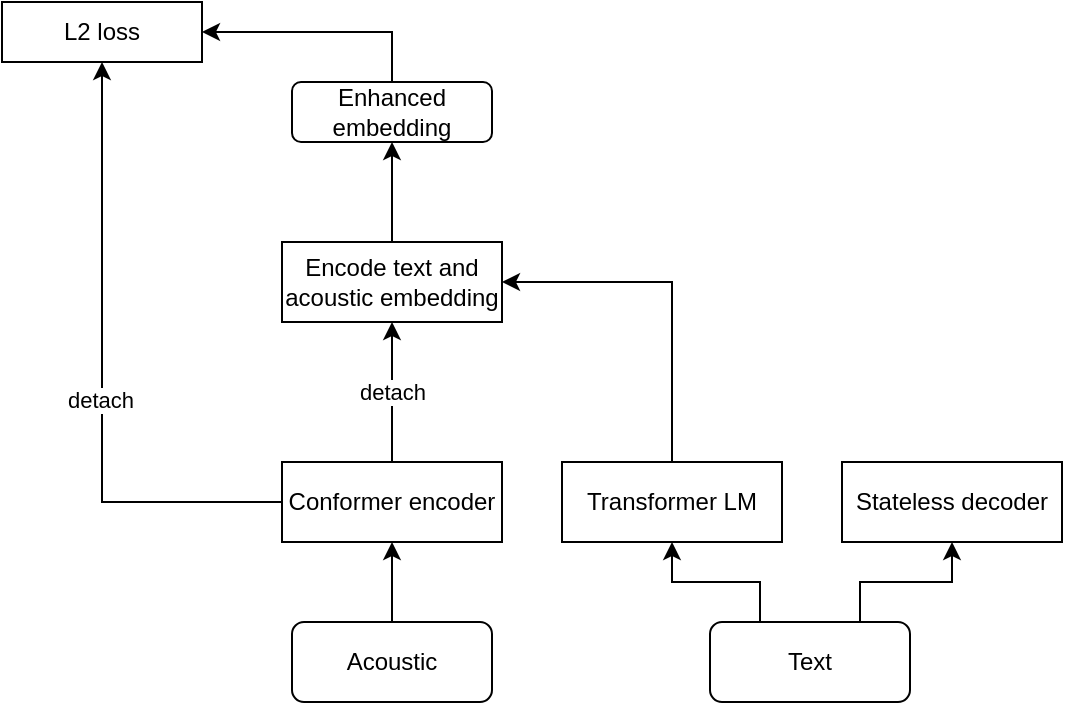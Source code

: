 <mxfile version="20.5.3" type="github">
  <diagram id="WLW3y-v0w4gJS8v0s36L" name="第 1 页">
    <mxGraphModel dx="1185" dy="635" grid="1" gridSize="10" guides="1" tooltips="1" connect="1" arrows="1" fold="1" page="1" pageScale="1" pageWidth="827" pageHeight="1169" math="0" shadow="0">
      <root>
        <mxCell id="0" />
        <mxCell id="1" parent="0" />
        <mxCell id="36CHgqRZ8Nkn75flzNOq-12" value="detach" style="edgeStyle=orthogonalEdgeStyle;rounded=0;orthogonalLoop=1;jettySize=auto;html=1;exitX=0.5;exitY=0;exitDx=0;exitDy=0;entryX=0.5;entryY=1;entryDx=0;entryDy=0;" edge="1" parent="1" source="ZY9VDm7d7qytlSBRH4lO-1" target="36CHgqRZ8Nkn75flzNOq-9">
          <mxGeometry relative="1" as="geometry" />
        </mxCell>
        <mxCell id="36CHgqRZ8Nkn75flzNOq-18" style="edgeStyle=orthogonalEdgeStyle;rounded=0;orthogonalLoop=1;jettySize=auto;html=1;exitX=0;exitY=0.5;exitDx=0;exitDy=0;entryX=0.5;entryY=1;entryDx=0;entryDy=0;" edge="1" parent="1" source="ZY9VDm7d7qytlSBRH4lO-1" target="36CHgqRZ8Nkn75flzNOq-16">
          <mxGeometry relative="1" as="geometry" />
        </mxCell>
        <mxCell id="36CHgqRZ8Nkn75flzNOq-19" value="detach" style="edgeLabel;html=1;align=center;verticalAlign=middle;resizable=0;points=[];" vertex="1" connectable="0" parent="36CHgqRZ8Nkn75flzNOq-18">
          <mxGeometry x="-0.091" y="1" relative="1" as="geometry">
            <mxPoint as="offset" />
          </mxGeometry>
        </mxCell>
        <mxCell id="ZY9VDm7d7qytlSBRH4lO-1" value="Conformer encoder" style="rounded=0;whiteSpace=wrap;html=1;" parent="1" vertex="1">
          <mxGeometry x="200" y="630" width="110" height="40" as="geometry" />
        </mxCell>
        <mxCell id="36CHgqRZ8Nkn75flzNOq-13" style="edgeStyle=orthogonalEdgeStyle;rounded=0;orthogonalLoop=1;jettySize=auto;html=1;exitX=0.5;exitY=0;exitDx=0;exitDy=0;entryX=1;entryY=0.5;entryDx=0;entryDy=0;" edge="1" parent="1" source="36CHgqRZ8Nkn75flzNOq-2" target="36CHgqRZ8Nkn75flzNOq-9">
          <mxGeometry relative="1" as="geometry" />
        </mxCell>
        <mxCell id="36CHgqRZ8Nkn75flzNOq-2" value="Transformer LM" style="rounded=0;whiteSpace=wrap;html=1;" vertex="1" parent="1">
          <mxGeometry x="340" y="630" width="110" height="40" as="geometry" />
        </mxCell>
        <mxCell id="36CHgqRZ8Nkn75flzNOq-3" value="Stateless decoder" style="rounded=0;whiteSpace=wrap;html=1;" vertex="1" parent="1">
          <mxGeometry x="480" y="630" width="110" height="40" as="geometry" />
        </mxCell>
        <mxCell id="36CHgqRZ8Nkn75flzNOq-6" style="edgeStyle=orthogonalEdgeStyle;rounded=0;orthogonalLoop=1;jettySize=auto;html=1;exitX=0.75;exitY=0;exitDx=0;exitDy=0;entryX=0.5;entryY=1;entryDx=0;entryDy=0;" edge="1" parent="1" source="36CHgqRZ8Nkn75flzNOq-4" target="36CHgqRZ8Nkn75flzNOq-3">
          <mxGeometry relative="1" as="geometry" />
        </mxCell>
        <mxCell id="36CHgqRZ8Nkn75flzNOq-7" style="edgeStyle=orthogonalEdgeStyle;rounded=0;orthogonalLoop=1;jettySize=auto;html=1;exitX=0.25;exitY=0;exitDx=0;exitDy=0;entryX=0.5;entryY=1;entryDx=0;entryDy=0;" edge="1" parent="1" source="36CHgqRZ8Nkn75flzNOq-4" target="36CHgqRZ8Nkn75flzNOq-2">
          <mxGeometry relative="1" as="geometry" />
        </mxCell>
        <mxCell id="36CHgqRZ8Nkn75flzNOq-4" value="Text" style="rounded=1;whiteSpace=wrap;html=1;" vertex="1" parent="1">
          <mxGeometry x="414" y="710" width="100" height="40" as="geometry" />
        </mxCell>
        <mxCell id="36CHgqRZ8Nkn75flzNOq-8" style="edgeStyle=orthogonalEdgeStyle;rounded=0;orthogonalLoop=1;jettySize=auto;html=1;exitX=0.5;exitY=0;exitDx=0;exitDy=0;entryX=0.5;entryY=1;entryDx=0;entryDy=0;" edge="1" parent="1" source="36CHgqRZ8Nkn75flzNOq-5" target="ZY9VDm7d7qytlSBRH4lO-1">
          <mxGeometry relative="1" as="geometry" />
        </mxCell>
        <mxCell id="36CHgqRZ8Nkn75flzNOq-5" value="Acoustic" style="rounded=1;whiteSpace=wrap;html=1;" vertex="1" parent="1">
          <mxGeometry x="205" y="710" width="100" height="40" as="geometry" />
        </mxCell>
        <mxCell id="36CHgqRZ8Nkn75flzNOq-14" style="edgeStyle=orthogonalEdgeStyle;rounded=0;orthogonalLoop=1;jettySize=auto;html=1;exitX=0.5;exitY=0;exitDx=0;exitDy=0;entryX=0.5;entryY=1;entryDx=0;entryDy=0;" edge="1" parent="1" source="36CHgqRZ8Nkn75flzNOq-9" target="36CHgqRZ8Nkn75flzNOq-10">
          <mxGeometry relative="1" as="geometry" />
        </mxCell>
        <mxCell id="36CHgqRZ8Nkn75flzNOq-9" value="Encode text and acoustic embedding" style="rounded=0;whiteSpace=wrap;html=1;" vertex="1" parent="1">
          <mxGeometry x="200" y="520" width="110" height="40" as="geometry" />
        </mxCell>
        <mxCell id="36CHgqRZ8Nkn75flzNOq-17" style="edgeStyle=orthogonalEdgeStyle;rounded=0;orthogonalLoop=1;jettySize=auto;html=1;exitX=0.5;exitY=0;exitDx=0;exitDy=0;entryX=1;entryY=0.5;entryDx=0;entryDy=0;" edge="1" parent="1" source="36CHgqRZ8Nkn75flzNOq-10" target="36CHgqRZ8Nkn75flzNOq-16">
          <mxGeometry relative="1" as="geometry" />
        </mxCell>
        <mxCell id="36CHgqRZ8Nkn75flzNOq-10" value="Enhanced embedding" style="rounded=1;whiteSpace=wrap;html=1;" vertex="1" parent="1">
          <mxGeometry x="205" y="440" width="100" height="30" as="geometry" />
        </mxCell>
        <mxCell id="36CHgqRZ8Nkn75flzNOq-16" value="L2 loss" style="rounded=0;whiteSpace=wrap;html=1;" vertex="1" parent="1">
          <mxGeometry x="60" y="400" width="100" height="30" as="geometry" />
        </mxCell>
      </root>
    </mxGraphModel>
  </diagram>
</mxfile>
